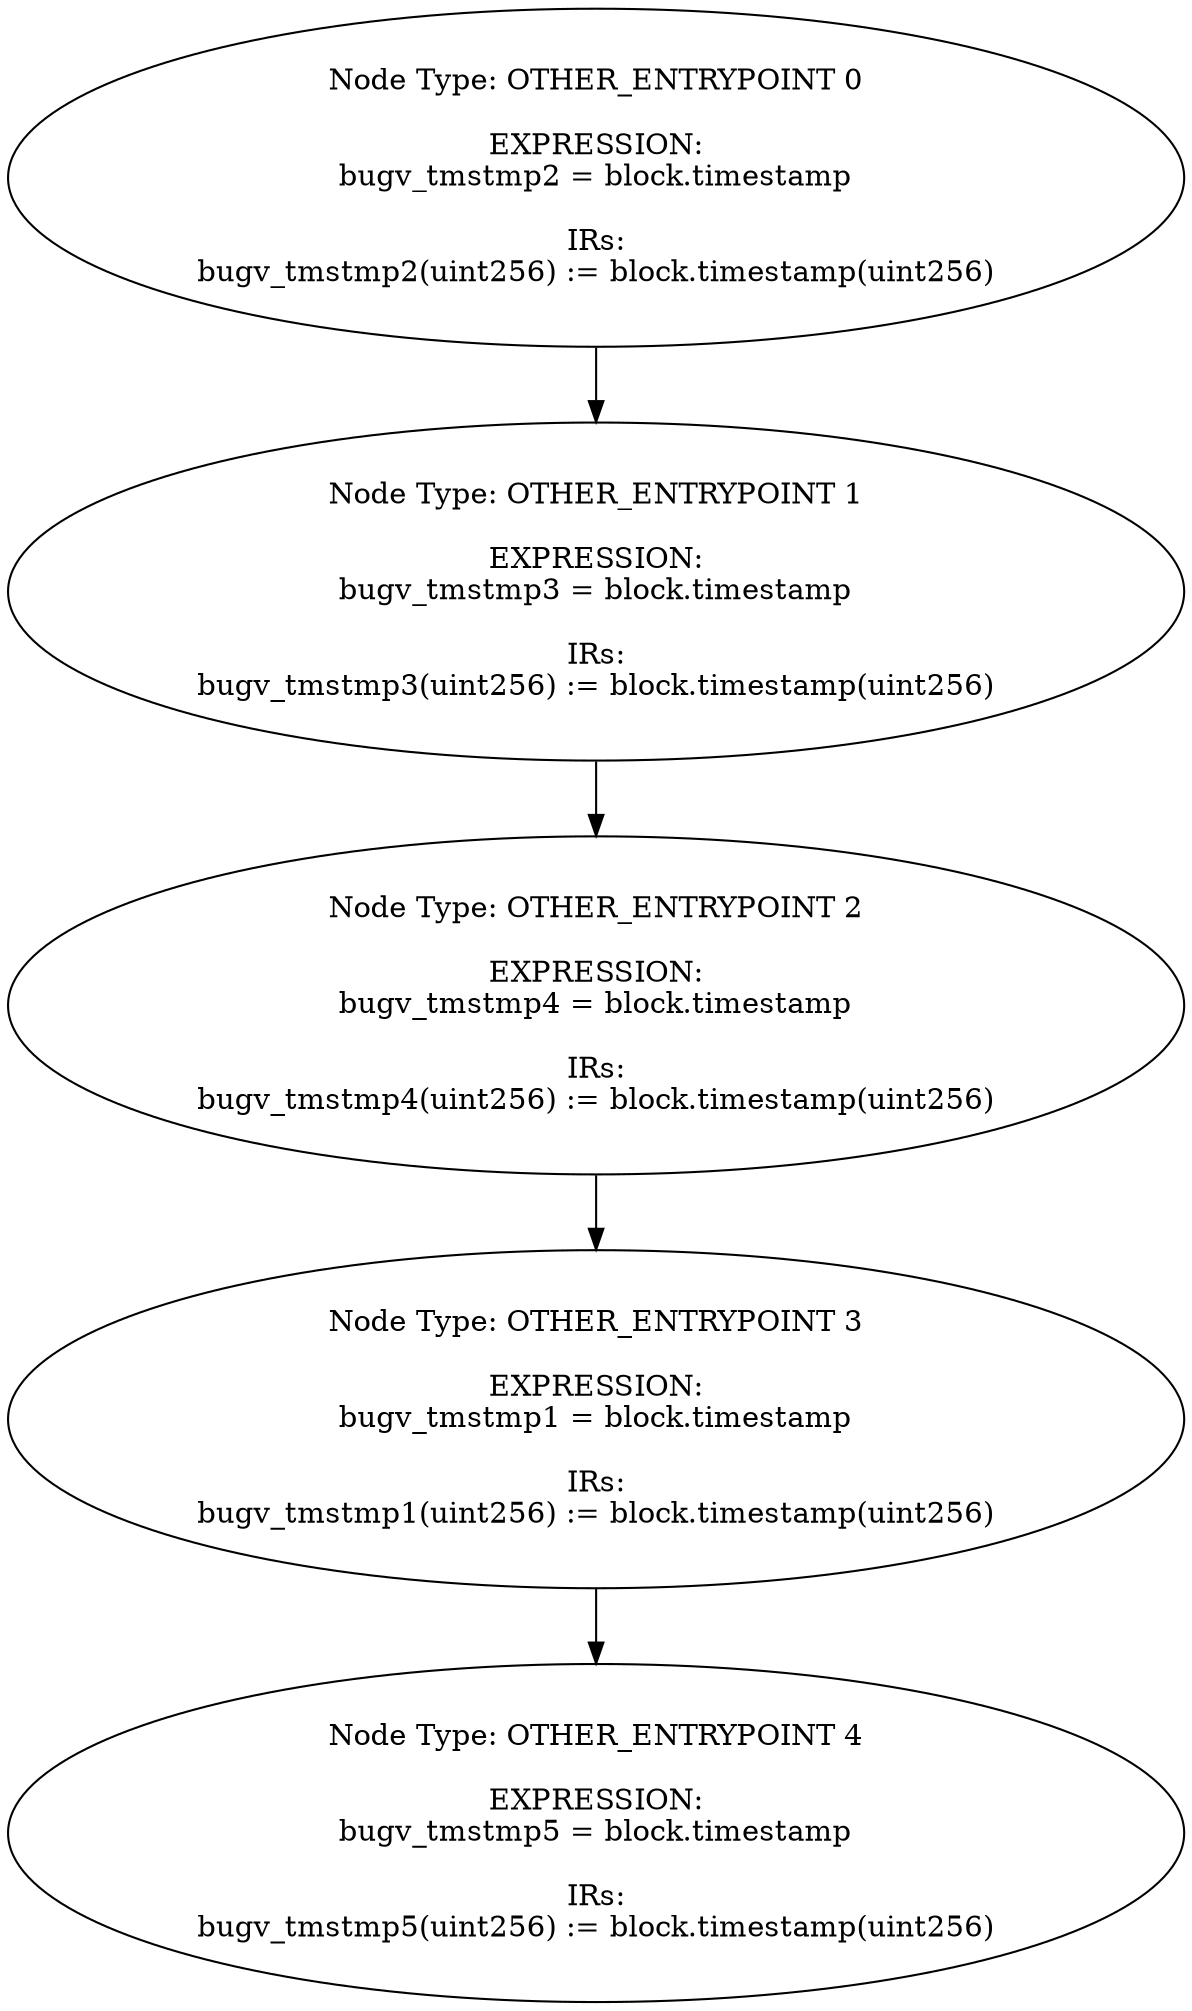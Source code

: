 digraph{
0[label="Node Type: OTHER_ENTRYPOINT 0

EXPRESSION:
bugv_tmstmp2 = block.timestamp

IRs:
bugv_tmstmp2(uint256) := block.timestamp(uint256)"];
0->1;
1[label="Node Type: OTHER_ENTRYPOINT 1

EXPRESSION:
bugv_tmstmp3 = block.timestamp

IRs:
bugv_tmstmp3(uint256) := block.timestamp(uint256)"];
1->2;
2[label="Node Type: OTHER_ENTRYPOINT 2

EXPRESSION:
bugv_tmstmp4 = block.timestamp

IRs:
bugv_tmstmp4(uint256) := block.timestamp(uint256)"];
2->3;
3[label="Node Type: OTHER_ENTRYPOINT 3

EXPRESSION:
bugv_tmstmp1 = block.timestamp

IRs:
bugv_tmstmp1(uint256) := block.timestamp(uint256)"];
3->4;
4[label="Node Type: OTHER_ENTRYPOINT 4

EXPRESSION:
bugv_tmstmp5 = block.timestamp

IRs:
bugv_tmstmp5(uint256) := block.timestamp(uint256)"];
}
